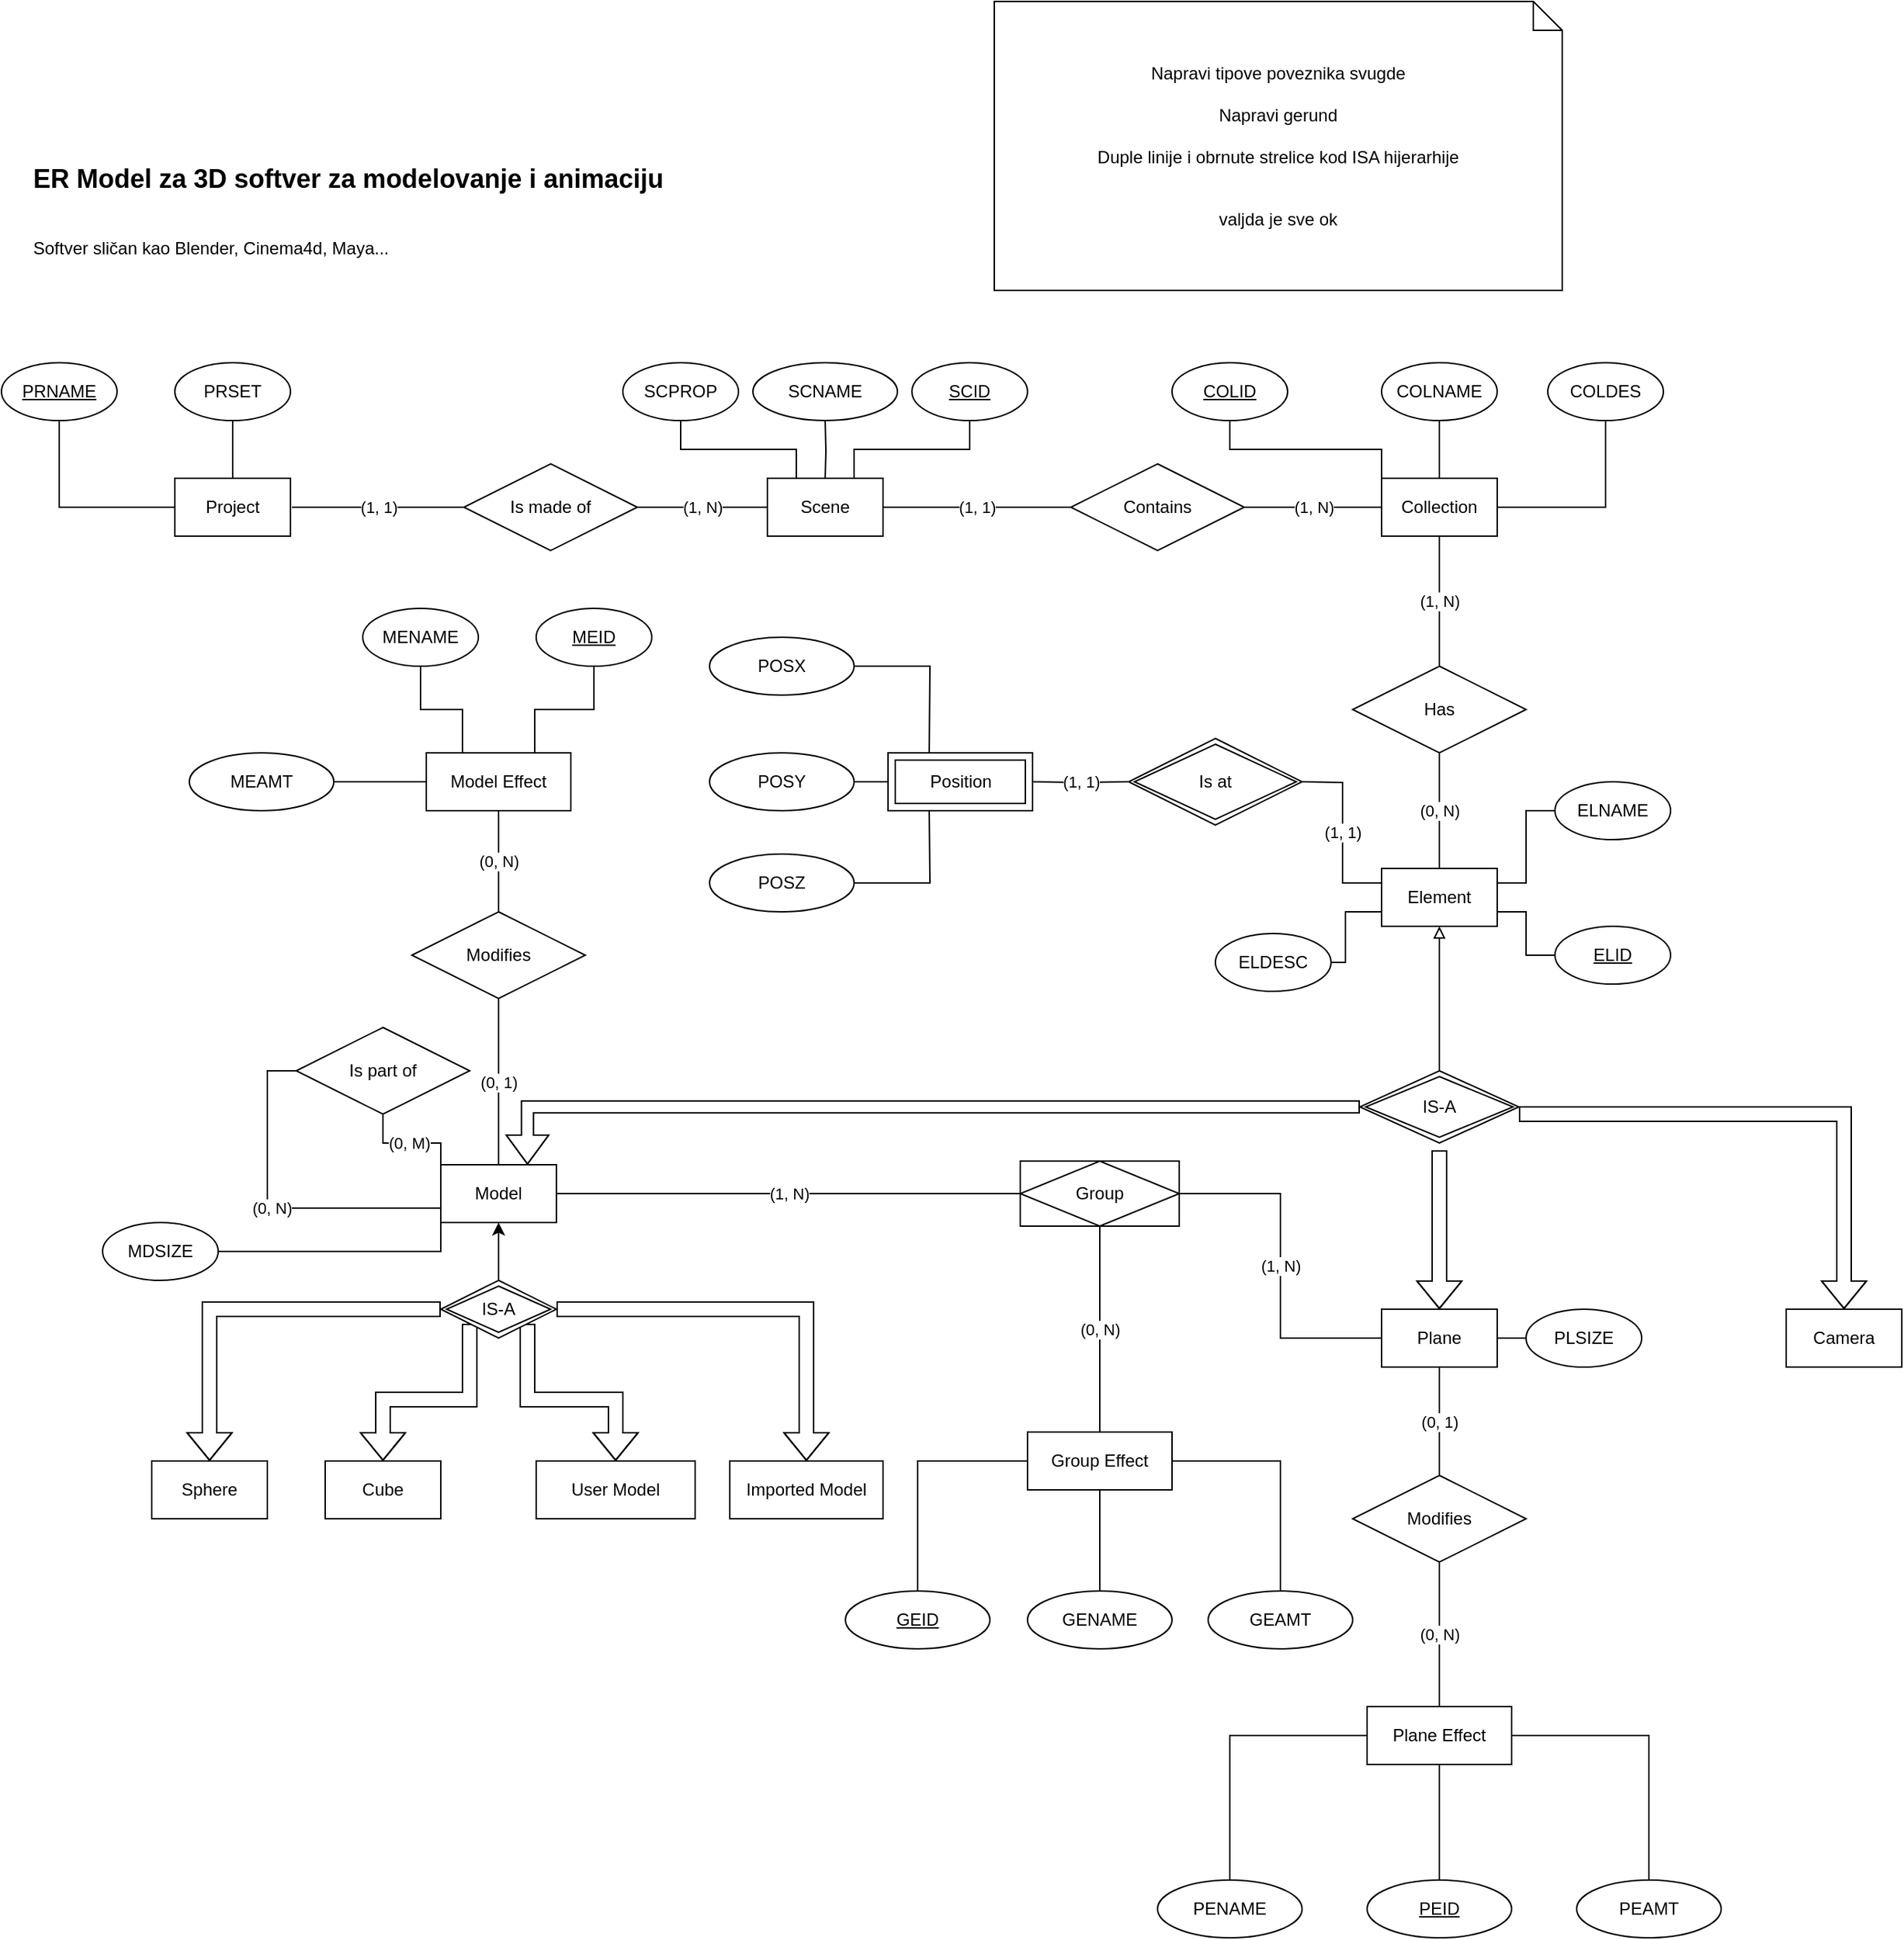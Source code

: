 <mxfile version="14.7.4" type="github">
  <diagram id="i0jPZAk6bTskViBEeTmk" name="Page-1">
    <mxGraphModel dx="1484" dy="2256" grid="1" gridSize="10" guides="1" tooltips="1" connect="1" arrows="1" fold="1" page="1" pageScale="1" pageWidth="827" pageHeight="1169" math="0" shadow="0">
      <root>
        <mxCell id="0" />
        <mxCell id="1" parent="0" />
        <mxCell id="i9lRQSYCKbTx1-nVW2aJ-37" style="edgeStyle=orthogonalEdgeStyle;rounded=0;orthogonalLoop=1;jettySize=auto;html=1;exitX=0.25;exitY=0;exitDx=0;exitDy=0;entryX=0.5;entryY=1;entryDx=0;entryDy=0;startArrow=none;startFill=0;endArrow=none;endFill=0;" parent="1" source="i9lRQSYCKbTx1-nVW2aJ-1" target="i9lRQSYCKbTx1-nVW2aJ-36" edge="1">
          <mxGeometry relative="1" as="geometry" />
        </mxCell>
        <mxCell id="i9lRQSYCKbTx1-nVW2aJ-44" style="edgeStyle=orthogonalEdgeStyle;rounded=0;orthogonalLoop=1;jettySize=auto;html=1;exitX=0.75;exitY=0;exitDx=0;exitDy=0;entryX=0.5;entryY=1;entryDx=0;entryDy=0;startArrow=none;startFill=0;endArrow=none;endFill=0;" parent="1" source="i9lRQSYCKbTx1-nVW2aJ-1" target="i9lRQSYCKbTx1-nVW2aJ-41" edge="1">
          <mxGeometry relative="1" as="geometry" />
        </mxCell>
        <mxCell id="KI5B2fwvfVTWVR0sygVl-27" value="(1, N)" style="edgeStyle=orthogonalEdgeStyle;rounded=0;orthogonalLoop=1;jettySize=auto;html=1;exitX=0;exitY=0.5;exitDx=0;exitDy=0;entryX=1;entryY=0.5;entryDx=0;entryDy=0;endArrow=none;endFill=0;" parent="1" source="i9lRQSYCKbTx1-nVW2aJ-1" target="KI5B2fwvfVTWVR0sygVl-26" edge="1">
          <mxGeometry relative="1" as="geometry">
            <Array as="points">
              <mxPoint x="320" y="290" />
              <mxPoint x="320" y="290" />
            </Array>
          </mxGeometry>
        </mxCell>
        <mxCell id="KI5B2fwvfVTWVR0sygVl-32" value="(1, 1)" style="edgeStyle=orthogonalEdgeStyle;rounded=0;orthogonalLoop=1;jettySize=auto;html=1;exitX=1;exitY=0.5;exitDx=0;exitDy=0;entryX=0;entryY=0.5;entryDx=0;entryDy=0;endArrow=none;endFill=0;" parent="1" source="i9lRQSYCKbTx1-nVW2aJ-1" target="KI5B2fwvfVTWVR0sygVl-31" edge="1">
          <mxGeometry relative="1" as="geometry" />
        </mxCell>
        <mxCell id="i9lRQSYCKbTx1-nVW2aJ-1" value="Scene" style="whiteSpace=wrap;html=1;align=center;" parent="1" vertex="1">
          <mxGeometry x="360" y="270" width="80" height="40" as="geometry" />
        </mxCell>
        <mxCell id="i9lRQSYCKbTx1-nVW2aJ-15" value="(1, 1)" style="edgeStyle=orthogonalEdgeStyle;rounded=0;orthogonalLoop=1;jettySize=auto;html=1;exitX=1;exitY=0.5;exitDx=0;exitDy=0;endArrow=none;endFill=0;entryX=0;entryY=0.5;entryDx=0;entryDy=0;" parent="1" edge="1">
          <mxGeometry relative="1" as="geometry">
            <mxPoint x="151" y="290" as="targetPoint" />
            <mxPoint x="31" y="290" as="sourcePoint" />
          </mxGeometry>
        </mxCell>
        <mxCell id="i9lRQSYCKbTx1-nVW2aJ-33" style="edgeStyle=orthogonalEdgeStyle;rounded=0;orthogonalLoop=1;jettySize=auto;html=1;exitX=0;exitY=0.5;exitDx=0;exitDy=0;entryX=0.5;entryY=1;entryDx=0;entryDy=0;startArrow=none;startFill=0;endArrow=none;endFill=0;" parent="1" source="i9lRQSYCKbTx1-nVW2aJ-2" target="i9lRQSYCKbTx1-nVW2aJ-32" edge="1">
          <mxGeometry relative="1" as="geometry" />
        </mxCell>
        <mxCell id="i9lRQSYCKbTx1-nVW2aJ-35" style="edgeStyle=orthogonalEdgeStyle;rounded=0;orthogonalLoop=1;jettySize=auto;html=1;exitX=0.5;exitY=0;exitDx=0;exitDy=0;entryX=0.5;entryY=1;entryDx=0;entryDy=0;startArrow=none;startFill=0;endArrow=none;endFill=0;" parent="1" source="i9lRQSYCKbTx1-nVW2aJ-2" target="i9lRQSYCKbTx1-nVW2aJ-34" edge="1">
          <mxGeometry relative="1" as="geometry" />
        </mxCell>
        <mxCell id="i9lRQSYCKbTx1-nVW2aJ-2" value="Project" style="whiteSpace=wrap;html=1;align=center;" parent="1" vertex="1">
          <mxGeometry x="-50" y="270" width="80" height="40" as="geometry" />
        </mxCell>
        <mxCell id="KI5B2fwvfVTWVR0sygVl-20" style="edgeStyle=orthogonalEdgeStyle;rounded=0;orthogonalLoop=1;jettySize=auto;html=1;entryX=1;entryY=0.5;entryDx=0;entryDy=0;endArrow=none;endFill=0;shape=flexArrow;startArrow=block;" parent="1" source="i9lRQSYCKbTx1-nVW2aJ-16" edge="1">
          <mxGeometry relative="1" as="geometry">
            <mxPoint x="880" y="710" as="targetPoint" />
            <Array as="points">
              <mxPoint x="1105" y="710" />
            </Array>
          </mxGeometry>
        </mxCell>
        <mxCell id="i9lRQSYCKbTx1-nVW2aJ-16" value="Camera" style="whiteSpace=wrap;html=1;align=center;" parent="1" vertex="1">
          <mxGeometry x="1065" y="845" width="80" height="40" as="geometry" />
        </mxCell>
        <mxCell id="i9lRQSYCKbTx1-nVW2aJ-29" style="edgeStyle=orthogonalEdgeStyle;rounded=0;orthogonalLoop=1;jettySize=auto;html=1;exitX=0.5;exitY=1;exitDx=0;exitDy=0;entryX=0.5;entryY=0;entryDx=0;entryDy=0;startArrow=classic;startFill=1;endArrow=none;endFill=0;" parent="1" source="i9lRQSYCKbTx1-nVW2aJ-17" target="i9lRQSYCKbTx1-nVW2aJ-20" edge="1">
          <mxGeometry relative="1" as="geometry" />
        </mxCell>
        <mxCell id="D5XuJvt8Y7_8YjERXfuG-3" style="edgeStyle=orthogonalEdgeStyle;rounded=0;orthogonalLoop=1;jettySize=auto;html=1;entryX=0;entryY=0.5;entryDx=0;entryDy=0;startArrow=block;startFill=0;endArrow=none;endFill=0;fillColor=none;shape=flexArrow;width=8.333;startSize=6.333;exitX=0.75;exitY=0;exitDx=0;exitDy=0;" parent="1" source="i9lRQSYCKbTx1-nVW2aJ-17" target="KI5B2fwvfVTWVR0sygVl-15" edge="1">
          <mxGeometry relative="1" as="geometry">
            <Array as="points">
              <mxPoint x="194" y="705" />
            </Array>
            <mxPoint x="190" y="710" as="sourcePoint" />
          </mxGeometry>
        </mxCell>
        <mxCell id="D5XuJvt8Y7_8YjERXfuG-9" value="(1, N)" style="edgeStyle=orthogonalEdgeStyle;rounded=0;orthogonalLoop=1;jettySize=auto;html=1;exitX=1;exitY=0.5;exitDx=0;exitDy=0;entryX=0;entryY=0.5;entryDx=0;entryDy=0;startArrow=none;startFill=0;endArrow=none;endFill=0;fillColor=none;" parent="1" source="i9lRQSYCKbTx1-nVW2aJ-17" target="D5XuJvt8Y7_8YjERXfuG-8" edge="1">
          <mxGeometry relative="1" as="geometry" />
        </mxCell>
        <mxCell id="i9lRQSYCKbTx1-nVW2aJ-17" value="Model" style="whiteSpace=wrap;html=1;align=center;" parent="1" vertex="1">
          <mxGeometry x="134" y="745" width="80" height="40" as="geometry" />
        </mxCell>
        <mxCell id="i9lRQSYCKbTx1-nVW2aJ-18" value="Sphere" style="whiteSpace=wrap;html=1;align=center;imageWidth=30;imageHeight=30;" parent="1" vertex="1">
          <mxGeometry x="-66" y="950" width="80" height="40" as="geometry" />
        </mxCell>
        <mxCell id="i9lRQSYCKbTx1-nVW2aJ-19" value="Cube" style="whiteSpace=wrap;html=1;align=center;imageWidth=30;imageHeight=30;" parent="1" vertex="1">
          <mxGeometry x="54" y="950" width="80" height="40" as="geometry" />
        </mxCell>
        <mxCell id="i9lRQSYCKbTx1-nVW2aJ-22" style="edgeStyle=orthogonalEdgeStyle;rounded=0;orthogonalLoop=1;jettySize=auto;html=1;exitX=0;exitY=0.5;exitDx=0;exitDy=0;entryX=0.5;entryY=0;entryDx=0;entryDy=0;startArrow=none;startFill=0;endArrow=block;endFill=0;shape=flexArrow;" parent="1" source="i9lRQSYCKbTx1-nVW2aJ-20" target="i9lRQSYCKbTx1-nVW2aJ-18" edge="1">
          <mxGeometry relative="1" as="geometry" />
        </mxCell>
        <mxCell id="i9lRQSYCKbTx1-nVW2aJ-23" style="edgeStyle=orthogonalEdgeStyle;rounded=0;orthogonalLoop=1;jettySize=auto;html=1;exitX=0;exitY=1;exitDx=0;exitDy=0;startArrow=none;startFill=0;endArrow=block;endFill=0;shape=flexArrow;" parent="1" source="i9lRQSYCKbTx1-nVW2aJ-20" target="i9lRQSYCKbTx1-nVW2aJ-19" edge="1">
          <mxGeometry relative="1" as="geometry" />
        </mxCell>
        <mxCell id="i9lRQSYCKbTx1-nVW2aJ-26" style="edgeStyle=orthogonalEdgeStyle;rounded=0;orthogonalLoop=1;jettySize=auto;html=1;exitX=1;exitY=1;exitDx=0;exitDy=0;entryX=0.5;entryY=0;entryDx=0;entryDy=0;startArrow=none;startFill=0;endArrow=block;endFill=0;shape=flexArrow;" parent="1" source="i9lRQSYCKbTx1-nVW2aJ-20" target="i9lRQSYCKbTx1-nVW2aJ-24" edge="1">
          <mxGeometry relative="1" as="geometry" />
        </mxCell>
        <mxCell id="i9lRQSYCKbTx1-nVW2aJ-27" style="edgeStyle=orthogonalEdgeStyle;rounded=0;orthogonalLoop=1;jettySize=auto;html=1;exitX=1;exitY=0.5;exitDx=0;exitDy=0;startArrow=none;startFill=0;endArrow=block;endFill=0;shape=flexArrow;" parent="1" source="i9lRQSYCKbTx1-nVW2aJ-20" target="i9lRQSYCKbTx1-nVW2aJ-25" edge="1">
          <mxGeometry relative="1" as="geometry" />
        </mxCell>
        <mxCell id="i9lRQSYCKbTx1-nVW2aJ-20" value="&lt;div&gt;IS-A&lt;/div&gt;" style="shape=rhombus;double=1;perimeter=rhombusPerimeter;whiteSpace=wrap;html=1;align=center;" parent="1" vertex="1">
          <mxGeometry x="134" y="825" width="80" height="40" as="geometry" />
        </mxCell>
        <mxCell id="i9lRQSYCKbTx1-nVW2aJ-24" value="&lt;div&gt;User Model&lt;/div&gt;" style="whiteSpace=wrap;html=1;align=center;imageWidth=30;imageHeight=30;" parent="1" vertex="1">
          <mxGeometry x="200" y="950" width="110" height="40" as="geometry" />
        </mxCell>
        <mxCell id="i9lRQSYCKbTx1-nVW2aJ-25" value="&lt;div&gt;Imported Model&lt;/div&gt;" style="whiteSpace=wrap;html=1;align=center;imageWidth=30;imageHeight=30;" parent="1" vertex="1">
          <mxGeometry x="334" y="950" width="106" height="40" as="geometry" />
        </mxCell>
        <mxCell id="i9lRQSYCKbTx1-nVW2aJ-32" value="PRNAME" style="ellipse;whiteSpace=wrap;html=1;align=center;fontStyle=4;" parent="1" vertex="1">
          <mxGeometry x="-170" y="190" width="80" height="40" as="geometry" />
        </mxCell>
        <mxCell id="i9lRQSYCKbTx1-nVW2aJ-34" value="PRSET" style="ellipse;whiteSpace=wrap;html=1;align=center;" parent="1" vertex="1">
          <mxGeometry x="-50" y="190" width="80" height="40" as="geometry" />
        </mxCell>
        <mxCell id="i9lRQSYCKbTx1-nVW2aJ-36" value="SCPROP" style="ellipse;whiteSpace=wrap;html=1;align=center;" parent="1" vertex="1">
          <mxGeometry x="260" y="190" width="80" height="40" as="geometry" />
        </mxCell>
        <mxCell id="i9lRQSYCKbTx1-nVW2aJ-41" value="SCID" style="ellipse;whiteSpace=wrap;html=1;align=center;fontStyle=4;" parent="1" vertex="1">
          <mxGeometry x="460" y="190" width="80" height="40" as="geometry" />
        </mxCell>
        <mxCell id="i9lRQSYCKbTx1-nVW2aJ-47" style="edgeStyle=orthogonalEdgeStyle;rounded=0;orthogonalLoop=1;jettySize=auto;html=1;exitX=0.5;exitY=1;exitDx=0;exitDy=0;entryX=0.5;entryY=0;entryDx=0;entryDy=0;startArrow=none;startFill=0;endArrow=none;endFill=0;" parent="1" target="i9lRQSYCKbTx1-nVW2aJ-1" edge="1">
          <mxGeometry relative="1" as="geometry">
            <mxPoint x="400" y="230" as="sourcePoint" />
          </mxGeometry>
        </mxCell>
        <mxCell id="i9lRQSYCKbTx1-nVW2aJ-49" value="SCNAME" style="ellipse;whiteSpace=wrap;html=1;align=center;" parent="1" vertex="1">
          <mxGeometry x="350" y="190" width="100" height="40" as="geometry" />
        </mxCell>
        <mxCell id="i9lRQSYCKbTx1-nVW2aJ-55" value="&lt;div align=&quot;left&quot;&gt;&lt;h2&gt;&lt;b&gt;ER Model za 3D softver za modelovanje i animaciju&lt;/b&gt;&lt;/h2&gt;&lt;div&gt;&lt;br&gt;&lt;/div&gt;&lt;div&gt;Softver sličan kao Blender, Cinema4d, Maya...&lt;br&gt;&lt;/div&gt;&lt;/div&gt;&lt;div align=&quot;left&quot;&gt;&lt;br&gt;&lt;/div&gt;" style="text;html=1;strokeColor=none;fillColor=none;align=left;verticalAlign=middle;whiteSpace=wrap;rounded=0;" parent="1" vertex="1">
          <mxGeometry x="-150" y="10" width="610" height="150" as="geometry" />
        </mxCell>
        <mxCell id="KI5B2fwvfVTWVR0sygVl-1" style="edgeStyle=orthogonalEdgeStyle;rounded=0;orthogonalLoop=1;jettySize=auto;html=1;exitX=1;exitY=0.5;exitDx=0;exitDy=0;entryX=0;entryY=0.75;entryDx=0;entryDy=0;endArrow=none;endFill=0;" parent="1" source="F2XwkBPKlkuZhIb0zOWn-4" target="i9lRQSYCKbTx1-nVW2aJ-17" edge="1">
          <mxGeometry relative="1" as="geometry">
            <Array as="points">
              <mxPoint x="134" y="805" />
            </Array>
          </mxGeometry>
        </mxCell>
        <mxCell id="F2XwkBPKlkuZhIb0zOWn-4" value="MDSIZE" style="ellipse;whiteSpace=wrap;html=1;align=center;" parent="1" vertex="1">
          <mxGeometry x="-100" y="785" width="80" height="40" as="geometry" />
        </mxCell>
        <mxCell id="KI5B2fwvfVTWVR0sygVl-19" value="" style="edgeStyle=orthogonalEdgeStyle;rounded=0;orthogonalLoop=1;jettySize=auto;html=1;endArrow=none;endFill=0;shape=flexArrow;startArrow=block;startFill=0;" parent="1" source="KI5B2fwvfVTWVR0sygVl-2" edge="1">
          <mxGeometry relative="1" as="geometry">
            <mxPoint x="825" y="735" as="targetPoint" />
          </mxGeometry>
        </mxCell>
        <mxCell id="KI5B2fwvfVTWVR0sygVl-2" value="Plane" style="whiteSpace=wrap;html=1;align=center;" parent="1" vertex="1">
          <mxGeometry x="785" y="845" width="80" height="40" as="geometry" />
        </mxCell>
        <mxCell id="KI5B2fwvfVTWVR0sygVl-35" value="(1, N)" style="edgeStyle=orthogonalEdgeStyle;rounded=0;orthogonalLoop=1;jettySize=auto;html=1;exitX=0.5;exitY=1;exitDx=0;exitDy=0;endArrow=none;endFill=0;" parent="1" source="KI5B2fwvfVTWVR0sygVl-6" target="KI5B2fwvfVTWVR0sygVl-34" edge="1">
          <mxGeometry relative="1" as="geometry" />
        </mxCell>
        <mxCell id="CjRfSPtW2zoN9DHn63tu-4" style="edgeStyle=orthogonalEdgeStyle;rounded=0;orthogonalLoop=1;jettySize=auto;html=1;exitX=0.5;exitY=0;exitDx=0;exitDy=0;startArrow=none;startFill=0;endArrow=none;endFill=0;" edge="1" parent="1" source="KI5B2fwvfVTWVR0sygVl-6" target="CjRfSPtW2zoN9DHn63tu-3">
          <mxGeometry relative="1" as="geometry" />
        </mxCell>
        <mxCell id="KI5B2fwvfVTWVR0sygVl-6" value="Collection" style="whiteSpace=wrap;html=1;align=center;" parent="1" vertex="1">
          <mxGeometry x="785" y="270" width="80" height="40" as="geometry" />
        </mxCell>
        <mxCell id="KI5B2fwvfVTWVR0sygVl-36" value="(0, N)" style="edgeStyle=orthogonalEdgeStyle;rounded=0;orthogonalLoop=1;jettySize=auto;html=1;exitX=0.5;exitY=0;exitDx=0;exitDy=0;entryX=0.5;entryY=1;entryDx=0;entryDy=0;endArrow=none;endFill=0;" parent="1" source="KI5B2fwvfVTWVR0sygVl-9" target="KI5B2fwvfVTWVR0sygVl-34" edge="1">
          <mxGeometry relative="1" as="geometry" />
        </mxCell>
        <mxCell id="KI5B2fwvfVTWVR0sygVl-9" value="Element" style="whiteSpace=wrap;html=1;align=center;" parent="1" vertex="1">
          <mxGeometry x="785" y="540" width="80" height="40" as="geometry" />
        </mxCell>
        <mxCell id="KI5B2fwvfVTWVR0sygVl-14" value="" style="edgeStyle=orthogonalEdgeStyle;rounded=0;orthogonalLoop=1;jettySize=auto;html=1;endArrow=none;endFill=0;" parent="1" source="KI5B2fwvfVTWVR0sygVl-12" target="KI5B2fwvfVTWVR0sygVl-9" edge="1">
          <mxGeometry relative="1" as="geometry">
            <Array as="points">
              <mxPoint x="885" y="600" />
              <mxPoint x="885" y="570" />
            </Array>
          </mxGeometry>
        </mxCell>
        <mxCell id="KI5B2fwvfVTWVR0sygVl-12" value="ELID" style="ellipse;whiteSpace=wrap;html=1;align=center;fontStyle=4;" parent="1" vertex="1">
          <mxGeometry x="905" y="580" width="80" height="40" as="geometry" />
        </mxCell>
        <mxCell id="D5XuJvt8Y7_8YjERXfuG-2" value="" style="edgeStyle=orthogonalEdgeStyle;rounded=0;orthogonalLoop=1;jettySize=auto;html=1;startArrow=none;startFill=0;endArrow=block;endFill=0;fillColor=none;" parent="1" source="KI5B2fwvfVTWVR0sygVl-15" target="KI5B2fwvfVTWVR0sygVl-9" edge="1">
          <mxGeometry relative="1" as="geometry" />
        </mxCell>
        <mxCell id="KI5B2fwvfVTWVR0sygVl-15" value="&lt;div&gt;IS-A&lt;/div&gt;" style="shape=rhombus;double=1;perimeter=rhombusPerimeter;whiteSpace=wrap;html=1;align=center;" parent="1" vertex="1">
          <mxGeometry x="770" y="680" width="110" height="50" as="geometry" />
        </mxCell>
        <mxCell id="KI5B2fwvfVTWVR0sygVl-25" style="edgeStyle=orthogonalEdgeStyle;rounded=0;orthogonalLoop=1;jettySize=auto;html=1;exitX=0;exitY=0.5;exitDx=0;exitDy=0;entryX=1;entryY=0.25;entryDx=0;entryDy=0;endArrow=none;endFill=0;" parent="1" source="KI5B2fwvfVTWVR0sygVl-18" target="KI5B2fwvfVTWVR0sygVl-9" edge="1">
          <mxGeometry relative="1" as="geometry" />
        </mxCell>
        <mxCell id="KI5B2fwvfVTWVR0sygVl-18" value="ELNAME" style="ellipse;whiteSpace=wrap;html=1;align=center;" parent="1" vertex="1">
          <mxGeometry x="905" y="480" width="80" height="40" as="geometry" />
        </mxCell>
        <mxCell id="KI5B2fwvfVTWVR0sygVl-22" value="" style="edgeStyle=orthogonalEdgeStyle;rounded=0;orthogonalLoop=1;jettySize=auto;html=1;endArrow=none;endFill=0;" parent="1" source="KI5B2fwvfVTWVR0sygVl-21" target="KI5B2fwvfVTWVR0sygVl-2" edge="1">
          <mxGeometry relative="1" as="geometry" />
        </mxCell>
        <mxCell id="KI5B2fwvfVTWVR0sygVl-21" value="PLSIZE" style="ellipse;whiteSpace=wrap;html=1;align=center;" parent="1" vertex="1">
          <mxGeometry x="885" y="845" width="80" height="40" as="geometry" />
        </mxCell>
        <mxCell id="KI5B2fwvfVTWVR0sygVl-26" value="Is made of" style="shape=rhombus;perimeter=rhombusPerimeter;whiteSpace=wrap;html=1;align=center;" parent="1" vertex="1">
          <mxGeometry x="150" y="260" width="120" height="60" as="geometry" />
        </mxCell>
        <mxCell id="KI5B2fwvfVTWVR0sygVl-33" value="(1, N)" style="edgeStyle=orthogonalEdgeStyle;rounded=0;orthogonalLoop=1;jettySize=auto;html=1;exitX=1;exitY=0.5;exitDx=0;exitDy=0;entryX=0;entryY=0.5;entryDx=0;entryDy=0;endArrow=none;endFill=0;" parent="1" source="KI5B2fwvfVTWVR0sygVl-31" target="KI5B2fwvfVTWVR0sygVl-6" edge="1">
          <mxGeometry relative="1" as="geometry" />
        </mxCell>
        <mxCell id="KI5B2fwvfVTWVR0sygVl-31" value="Contains" style="shape=rhombus;perimeter=rhombusPerimeter;whiteSpace=wrap;html=1;align=center;" parent="1" vertex="1">
          <mxGeometry x="570" y="260" width="120" height="60" as="geometry" />
        </mxCell>
        <mxCell id="KI5B2fwvfVTWVR0sygVl-34" value="Has" style="shape=rhombus;perimeter=rhombusPerimeter;whiteSpace=wrap;html=1;align=center;" parent="1" vertex="1">
          <mxGeometry x="765" y="400" width="120" height="60" as="geometry" />
        </mxCell>
        <mxCell id="KI5B2fwvfVTWVR0sygVl-37" value="&lt;div&gt;Napravi tipove poveznika svugde&lt;/div&gt;&lt;div&gt;&lt;br&gt;&lt;/div&gt;&lt;div&gt;Napravi gerund&lt;/div&gt;&lt;div&gt;&lt;br&gt;&lt;/div&gt;&lt;div&gt;Duple linije i obrnute strelice kod ISA hijerarhije&lt;br&gt;&lt;/div&gt;&lt;div&gt;&lt;br&gt;&lt;/div&gt;&lt;div&gt;&lt;br&gt;&lt;/div&gt;&lt;div&gt;valjda je sve ok&lt;br&gt;&lt;/div&gt;" style="shape=note;size=20;whiteSpace=wrap;html=1;" parent="1" vertex="1">
          <mxGeometry x="517" y="-60" width="393" height="200" as="geometry" />
        </mxCell>
        <mxCell id="D5XuJvt8Y7_8YjERXfuG-14" value="(0, N)" style="edgeStyle=orthogonalEdgeStyle;rounded=0;orthogonalLoop=1;jettySize=auto;html=1;exitX=0;exitY=0.5;exitDx=0;exitDy=0;entryX=0;entryY=0.75;entryDx=0;entryDy=0;startArrow=none;startFill=0;endArrow=none;endFill=0;fillColor=none;" parent="1" source="D5XuJvt8Y7_8YjERXfuG-1" target="i9lRQSYCKbTx1-nVW2aJ-17" edge="1">
          <mxGeometry relative="1" as="geometry" />
        </mxCell>
        <mxCell id="D5XuJvt8Y7_8YjERXfuG-15" value="(0, M)" style="edgeStyle=orthogonalEdgeStyle;rounded=0;orthogonalLoop=1;jettySize=auto;html=1;exitX=0.5;exitY=1;exitDx=0;exitDy=0;entryX=0;entryY=0;entryDx=0;entryDy=0;startArrow=none;startFill=0;endArrow=none;endFill=0;fillColor=none;" parent="1" source="D5XuJvt8Y7_8YjERXfuG-1" target="i9lRQSYCKbTx1-nVW2aJ-17" edge="1">
          <mxGeometry relative="1" as="geometry" />
        </mxCell>
        <mxCell id="D5XuJvt8Y7_8YjERXfuG-1" value="Is part of" style="shape=rhombus;perimeter=rhombusPerimeter;whiteSpace=wrap;html=1;align=center;" parent="1" vertex="1">
          <mxGeometry x="34" y="650" width="120" height="60" as="geometry" />
        </mxCell>
        <mxCell id="D5XuJvt8Y7_8YjERXfuG-11" value="(0, N)" style="edgeStyle=orthogonalEdgeStyle;rounded=0;orthogonalLoop=1;jettySize=auto;html=1;exitX=0.5;exitY=0;exitDx=0;exitDy=0;entryX=0.5;entryY=1;entryDx=0;entryDy=0;startArrow=none;startFill=0;endArrow=none;endFill=0;fillColor=none;" parent="1" source="D5XuJvt8Y7_8YjERXfuG-6" target="D5XuJvt8Y7_8YjERXfuG-8" edge="1">
          <mxGeometry relative="1" as="geometry" />
        </mxCell>
        <mxCell id="D5XuJvt8Y7_8YjERXfuG-6" value="Group Effect" style="whiteSpace=wrap;html=1;align=center;" parent="1" vertex="1">
          <mxGeometry x="540" y="930" width="100" height="40" as="geometry" />
        </mxCell>
        <mxCell id="D5XuJvt8Y7_8YjERXfuG-10" value="(1, N)" style="edgeStyle=orthogonalEdgeStyle;rounded=0;orthogonalLoop=1;jettySize=auto;html=1;exitX=1;exitY=0.5;exitDx=0;exitDy=0;entryX=0;entryY=0.5;entryDx=0;entryDy=0;startArrow=none;startFill=0;endArrow=none;endFill=0;fillColor=none;" parent="1" source="D5XuJvt8Y7_8YjERXfuG-8" target="KI5B2fwvfVTWVR0sygVl-2" edge="1">
          <mxGeometry relative="1" as="geometry" />
        </mxCell>
        <mxCell id="D5XuJvt8Y7_8YjERXfuG-8" value="Group" style="shape=associativeEntity;whiteSpace=wrap;html=1;align=center;" parent="1" vertex="1">
          <mxGeometry x="535" y="742.5" width="110" height="45" as="geometry" />
        </mxCell>
        <mxCell id="D5XuJvt8Y7_8YjERXfuG-21" value="(0, N)" style="edgeStyle=orthogonalEdgeStyle;rounded=0;orthogonalLoop=1;jettySize=auto;html=1;exitX=0.5;exitY=0;exitDx=0;exitDy=0;entryX=0.5;entryY=1;entryDx=0;entryDy=0;startArrow=none;startFill=0;endArrow=none;endFill=0;fillColor=none;" parent="1" source="D5XuJvt8Y7_8YjERXfuG-12" target="D5XuJvt8Y7_8YjERXfuG-18" edge="1">
          <mxGeometry relative="1" as="geometry" />
        </mxCell>
        <mxCell id="D5XuJvt8Y7_8YjERXfuG-12" value="Plane Effect" style="whiteSpace=wrap;html=1;align=center;" parent="1" vertex="1">
          <mxGeometry x="775" y="1120" width="100" height="40" as="geometry" />
        </mxCell>
        <mxCell id="D5XuJvt8Y7_8YjERXfuG-13" value="Model Effect" style="whiteSpace=wrap;html=1;align=center;" parent="1" vertex="1">
          <mxGeometry x="124" y="460" width="100" height="40" as="geometry" />
        </mxCell>
        <mxCell id="D5XuJvt8Y7_8YjERXfuG-19" value="(0, N)" style="edgeStyle=orthogonalEdgeStyle;rounded=0;orthogonalLoop=1;jettySize=auto;html=1;exitX=0.5;exitY=0;exitDx=0;exitDy=0;entryX=0.5;entryY=1;entryDx=0;entryDy=0;startArrow=none;startFill=0;endArrow=none;endFill=0;fillColor=none;" parent="1" source="D5XuJvt8Y7_8YjERXfuG-17" target="D5XuJvt8Y7_8YjERXfuG-13" edge="1">
          <mxGeometry relative="1" as="geometry" />
        </mxCell>
        <mxCell id="D5XuJvt8Y7_8YjERXfuG-20" value="(0, 1)" style="edgeStyle=orthogonalEdgeStyle;rounded=0;orthogonalLoop=1;jettySize=auto;html=1;exitX=0.5;exitY=1;exitDx=0;exitDy=0;entryX=0.5;entryY=0;entryDx=0;entryDy=0;startArrow=none;startFill=0;endArrow=none;endFill=0;fillColor=none;" parent="1" source="D5XuJvt8Y7_8YjERXfuG-17" target="i9lRQSYCKbTx1-nVW2aJ-17" edge="1">
          <mxGeometry relative="1" as="geometry" />
        </mxCell>
        <mxCell id="D5XuJvt8Y7_8YjERXfuG-17" value="Modifies" style="shape=rhombus;perimeter=rhombusPerimeter;whiteSpace=wrap;html=1;align=center;" parent="1" vertex="1">
          <mxGeometry x="114" y="570" width="120" height="60" as="geometry" />
        </mxCell>
        <mxCell id="D5XuJvt8Y7_8YjERXfuG-22" value="(0, 1)" style="edgeStyle=orthogonalEdgeStyle;rounded=0;orthogonalLoop=1;jettySize=auto;html=1;exitX=0.5;exitY=0;exitDx=0;exitDy=0;entryX=0.5;entryY=1;entryDx=0;entryDy=0;startArrow=none;startFill=0;endArrow=none;endFill=0;fillColor=none;" parent="1" source="D5XuJvt8Y7_8YjERXfuG-18" target="KI5B2fwvfVTWVR0sygVl-2" edge="1">
          <mxGeometry relative="1" as="geometry" />
        </mxCell>
        <mxCell id="D5XuJvt8Y7_8YjERXfuG-18" value="Modifies" style="shape=rhombus;perimeter=rhombusPerimeter;whiteSpace=wrap;html=1;align=center;" parent="1" vertex="1">
          <mxGeometry x="765" y="960" width="120" height="60" as="geometry" />
        </mxCell>
        <mxCell id="CjRfSPtW2zoN9DHn63tu-2" style="edgeStyle=orthogonalEdgeStyle;rounded=0;orthogonalLoop=1;jettySize=auto;html=1;exitX=0.5;exitY=1;exitDx=0;exitDy=0;entryX=0;entryY=0;entryDx=0;entryDy=0;startArrow=none;startFill=0;endArrow=none;endFill=0;" edge="1" parent="1" source="CjRfSPtW2zoN9DHn63tu-1" target="KI5B2fwvfVTWVR0sygVl-6">
          <mxGeometry relative="1" as="geometry" />
        </mxCell>
        <mxCell id="CjRfSPtW2zoN9DHn63tu-1" value="COLID" style="ellipse;whiteSpace=wrap;html=1;align=center;fontStyle=4;" vertex="1" parent="1">
          <mxGeometry x="640" y="190" width="80" height="40" as="geometry" />
        </mxCell>
        <mxCell id="CjRfSPtW2zoN9DHn63tu-3" value="COLNAME" style="ellipse;whiteSpace=wrap;html=1;align=center;" vertex="1" parent="1">
          <mxGeometry x="785" y="190" width="80" height="40" as="geometry" />
        </mxCell>
        <mxCell id="CjRfSPtW2zoN9DHn63tu-7" style="edgeStyle=orthogonalEdgeStyle;rounded=0;orthogonalLoop=1;jettySize=auto;html=1;exitX=0.5;exitY=1;exitDx=0;exitDy=0;entryX=1;entryY=0.5;entryDx=0;entryDy=0;startArrow=none;startFill=0;endArrow=none;endFill=0;" edge="1" parent="1" source="CjRfSPtW2zoN9DHn63tu-6" target="KI5B2fwvfVTWVR0sygVl-6">
          <mxGeometry relative="1" as="geometry" />
        </mxCell>
        <mxCell id="CjRfSPtW2zoN9DHn63tu-6" value="COLDES" style="ellipse;whiteSpace=wrap;html=1;align=center;" vertex="1" parent="1">
          <mxGeometry x="900" y="190" width="80" height="40" as="geometry" />
        </mxCell>
        <mxCell id="CjRfSPtW2zoN9DHn63tu-10" style="edgeStyle=orthogonalEdgeStyle;rounded=0;orthogonalLoop=1;jettySize=auto;html=1;exitX=1;exitY=0.5;exitDx=0;exitDy=0;entryX=0;entryY=0.75;entryDx=0;entryDy=0;startArrow=none;startFill=0;endArrow=none;endFill=0;" edge="1" parent="1" source="CjRfSPtW2zoN9DHn63tu-9" target="KI5B2fwvfVTWVR0sygVl-9">
          <mxGeometry relative="1" as="geometry">
            <Array as="points">
              <mxPoint x="760" y="605" />
              <mxPoint x="760" y="570" />
            </Array>
          </mxGeometry>
        </mxCell>
        <mxCell id="CjRfSPtW2zoN9DHn63tu-9" value="ELDESC" style="ellipse;whiteSpace=wrap;html=1;align=center;" vertex="1" parent="1">
          <mxGeometry x="670" y="585" width="80" height="40" as="geometry" />
        </mxCell>
        <mxCell id="CjRfSPtW2zoN9DHn63tu-12" style="edgeStyle=orthogonalEdgeStyle;rounded=0;orthogonalLoop=1;jettySize=auto;html=1;exitX=0.5;exitY=1;exitDx=0;exitDy=0;entryX=0.25;entryY=0;entryDx=0;entryDy=0;startArrow=none;startFill=0;endArrow=none;endFill=0;" edge="1" parent="1" source="CjRfSPtW2zoN9DHn63tu-11" target="D5XuJvt8Y7_8YjERXfuG-13">
          <mxGeometry relative="1" as="geometry" />
        </mxCell>
        <mxCell id="CjRfSPtW2zoN9DHn63tu-11" value="MENAME" style="ellipse;whiteSpace=wrap;html=1;align=center;" vertex="1" parent="1">
          <mxGeometry x="80" y="360" width="80" height="40" as="geometry" />
        </mxCell>
        <mxCell id="CjRfSPtW2zoN9DHn63tu-14" style="edgeStyle=orthogonalEdgeStyle;rounded=0;orthogonalLoop=1;jettySize=auto;html=1;exitX=0.5;exitY=1;exitDx=0;exitDy=0;entryX=0.75;entryY=0;entryDx=0;entryDy=0;startArrow=none;startFill=0;endArrow=none;endFill=0;" edge="1" parent="1" source="CjRfSPtW2zoN9DHn63tu-13" target="D5XuJvt8Y7_8YjERXfuG-13">
          <mxGeometry relative="1" as="geometry" />
        </mxCell>
        <mxCell id="CjRfSPtW2zoN9DHn63tu-13" value="MEID" style="ellipse;whiteSpace=wrap;html=1;align=center;fontStyle=4;" vertex="1" parent="1">
          <mxGeometry x="200" y="360" width="80" height="40" as="geometry" />
        </mxCell>
        <mxCell id="CjRfSPtW2zoN9DHn63tu-35" style="edgeStyle=orthogonalEdgeStyle;rounded=0;orthogonalLoop=1;jettySize=auto;html=1;exitX=0.5;exitY=0;exitDx=0;exitDy=0;entryX=0;entryY=0.5;entryDx=0;entryDy=0;startArrow=none;startFill=0;endArrow=none;endFill=0;" edge="1" parent="1" source="CjRfSPtW2zoN9DHn63tu-15" target="D5XuJvt8Y7_8YjERXfuG-6">
          <mxGeometry relative="1" as="geometry" />
        </mxCell>
        <mxCell id="CjRfSPtW2zoN9DHn63tu-15" value="GEID" style="ellipse;whiteSpace=wrap;html=1;align=center;fontStyle=4;" vertex="1" parent="1">
          <mxGeometry x="414" y="1040" width="100" height="40" as="geometry" />
        </mxCell>
        <mxCell id="CjRfSPtW2zoN9DHn63tu-18" style="edgeStyle=orthogonalEdgeStyle;rounded=0;orthogonalLoop=1;jettySize=auto;html=1;exitX=1;exitY=0.5;exitDx=0;exitDy=0;entryX=0;entryY=0.5;entryDx=0;entryDy=0;startArrow=none;startFill=0;endArrow=none;endFill=0;" edge="1" parent="1" source="CjRfSPtW2zoN9DHn63tu-17" target="D5XuJvt8Y7_8YjERXfuG-13">
          <mxGeometry relative="1" as="geometry" />
        </mxCell>
        <mxCell id="CjRfSPtW2zoN9DHn63tu-17" value="MEAMT" style="ellipse;whiteSpace=wrap;html=1;align=center;" vertex="1" parent="1">
          <mxGeometry x="-40" y="460" width="100" height="40" as="geometry" />
        </mxCell>
        <mxCell id="CjRfSPtW2zoN9DHn63tu-24" style="edgeStyle=orthogonalEdgeStyle;rounded=0;orthogonalLoop=1;jettySize=auto;html=1;exitX=1;exitY=0.5;exitDx=0;exitDy=0;entryX=0.25;entryY=0;entryDx=0;entryDy=0;startArrow=none;startFill=0;endArrow=none;endFill=0;" edge="1" parent="1" source="CjRfSPtW2zoN9DHn63tu-21">
          <mxGeometry relative="1" as="geometry">
            <mxPoint x="472" y="460" as="targetPoint" />
          </mxGeometry>
        </mxCell>
        <mxCell id="CjRfSPtW2zoN9DHn63tu-21" value="POSX" style="ellipse;whiteSpace=wrap;html=1;align=center;" vertex="1" parent="1">
          <mxGeometry x="320" y="380" width="100" height="40" as="geometry" />
        </mxCell>
        <mxCell id="CjRfSPtW2zoN9DHn63tu-25" style="edgeStyle=orthogonalEdgeStyle;rounded=0;orthogonalLoop=1;jettySize=auto;html=1;exitX=1;exitY=0.5;exitDx=0;exitDy=0;entryX=0;entryY=0.5;entryDx=0;entryDy=0;startArrow=none;startFill=0;endArrow=none;endFill=0;" edge="1" parent="1" source="CjRfSPtW2zoN9DHn63tu-22">
          <mxGeometry relative="1" as="geometry">
            <mxPoint x="447" y="480" as="targetPoint" />
          </mxGeometry>
        </mxCell>
        <mxCell id="CjRfSPtW2zoN9DHn63tu-22" value="POSY" style="ellipse;whiteSpace=wrap;html=1;align=center;" vertex="1" parent="1">
          <mxGeometry x="320" y="460" width="100" height="40" as="geometry" />
        </mxCell>
        <mxCell id="CjRfSPtW2zoN9DHn63tu-26" style="edgeStyle=orthogonalEdgeStyle;rounded=0;orthogonalLoop=1;jettySize=auto;html=1;exitX=1;exitY=0.5;exitDx=0;exitDy=0;entryX=0.25;entryY=1;entryDx=0;entryDy=0;startArrow=none;startFill=0;endArrow=none;endFill=0;" edge="1" parent="1" source="CjRfSPtW2zoN9DHn63tu-23">
          <mxGeometry relative="1" as="geometry">
            <mxPoint x="472" y="500" as="targetPoint" />
          </mxGeometry>
        </mxCell>
        <mxCell id="CjRfSPtW2zoN9DHn63tu-23" value="POSZ" style="ellipse;whiteSpace=wrap;html=1;align=center;" vertex="1" parent="1">
          <mxGeometry x="320" y="530" width="100" height="40" as="geometry" />
        </mxCell>
        <mxCell id="CjRfSPtW2zoN9DHn63tu-29" value="Position" style="shape=ext;margin=3;double=1;whiteSpace=wrap;html=1;align=center;" vertex="1" parent="1">
          <mxGeometry x="443.5" y="460" width="100" height="40" as="geometry" />
        </mxCell>
        <mxCell id="CjRfSPtW2zoN9DHn63tu-32" value="(1, 1)" style="edgeStyle=orthogonalEdgeStyle;rounded=0;orthogonalLoop=1;jettySize=auto;html=1;exitX=0;exitY=0.5;exitDx=0;exitDy=0;startArrow=none;startFill=0;endArrow=none;endFill=0;" edge="1" parent="1" target="CjRfSPtW2zoN9DHn63tu-29">
          <mxGeometry relative="1" as="geometry">
            <mxPoint x="610" y="480" as="sourcePoint" />
          </mxGeometry>
        </mxCell>
        <mxCell id="CjRfSPtW2zoN9DHn63tu-33" value="(1, 1)" style="edgeStyle=orthogonalEdgeStyle;rounded=0;orthogonalLoop=1;jettySize=auto;html=1;exitX=1;exitY=0.5;exitDx=0;exitDy=0;entryX=0;entryY=0.25;entryDx=0;entryDy=0;startArrow=none;startFill=0;endArrow=none;endFill=0;" edge="1" parent="1" target="KI5B2fwvfVTWVR0sygVl-9">
          <mxGeometry relative="1" as="geometry">
            <mxPoint x="730" y="480" as="sourcePoint" />
          </mxGeometry>
        </mxCell>
        <mxCell id="CjRfSPtW2zoN9DHn63tu-36" style="edgeStyle=orthogonalEdgeStyle;rounded=0;orthogonalLoop=1;jettySize=auto;html=1;exitX=0.5;exitY=0;exitDx=0;exitDy=0;entryX=0.5;entryY=1;entryDx=0;entryDy=0;startArrow=none;startFill=0;endArrow=none;endFill=0;" edge="1" parent="1" source="CjRfSPtW2zoN9DHn63tu-34" target="D5XuJvt8Y7_8YjERXfuG-6">
          <mxGeometry relative="1" as="geometry" />
        </mxCell>
        <mxCell id="CjRfSPtW2zoN9DHn63tu-34" value="GENAME" style="ellipse;whiteSpace=wrap;html=1;align=center;" vertex="1" parent="1">
          <mxGeometry x="540" y="1040" width="100" height="40" as="geometry" />
        </mxCell>
        <mxCell id="CjRfSPtW2zoN9DHn63tu-39" style="edgeStyle=orthogonalEdgeStyle;rounded=0;orthogonalLoop=1;jettySize=auto;html=1;exitX=0.5;exitY=0;exitDx=0;exitDy=0;entryX=1;entryY=0.5;entryDx=0;entryDy=0;startArrow=none;startFill=0;endArrow=none;endFill=0;" edge="1" parent="1" source="CjRfSPtW2zoN9DHn63tu-37" target="D5XuJvt8Y7_8YjERXfuG-6">
          <mxGeometry relative="1" as="geometry" />
        </mxCell>
        <mxCell id="CjRfSPtW2zoN9DHn63tu-37" value="GEAMT" style="ellipse;whiteSpace=wrap;html=1;align=center;" vertex="1" parent="1">
          <mxGeometry x="665" y="1040" width="100" height="40" as="geometry" />
        </mxCell>
        <mxCell id="CjRfSPtW2zoN9DHn63tu-44" style="edgeStyle=orthogonalEdgeStyle;rounded=0;orthogonalLoop=1;jettySize=auto;html=1;exitX=0.5;exitY=0;exitDx=0;exitDy=0;entryX=0;entryY=0.5;entryDx=0;entryDy=0;startArrow=none;startFill=0;endArrow=none;endFill=0;" edge="1" parent="1" source="CjRfSPtW2zoN9DHn63tu-41" target="D5XuJvt8Y7_8YjERXfuG-12">
          <mxGeometry relative="1" as="geometry" />
        </mxCell>
        <mxCell id="CjRfSPtW2zoN9DHn63tu-41" value="PENAME" style="ellipse;whiteSpace=wrap;html=1;align=center;" vertex="1" parent="1">
          <mxGeometry x="630" y="1240" width="100" height="40" as="geometry" />
        </mxCell>
        <mxCell id="CjRfSPtW2zoN9DHn63tu-45" style="edgeStyle=orthogonalEdgeStyle;rounded=0;orthogonalLoop=1;jettySize=auto;html=1;exitX=0.5;exitY=0;exitDx=0;exitDy=0;entryX=0.5;entryY=1;entryDx=0;entryDy=0;startArrow=none;startFill=0;endArrow=none;endFill=0;" edge="1" parent="1" source="CjRfSPtW2zoN9DHn63tu-42" target="D5XuJvt8Y7_8YjERXfuG-12">
          <mxGeometry relative="1" as="geometry" />
        </mxCell>
        <mxCell id="CjRfSPtW2zoN9DHn63tu-42" value="PEID" style="ellipse;whiteSpace=wrap;html=1;align=center;fontStyle=4;" vertex="1" parent="1">
          <mxGeometry x="775" y="1240" width="100" height="40" as="geometry" />
        </mxCell>
        <mxCell id="CjRfSPtW2zoN9DHn63tu-46" style="edgeStyle=orthogonalEdgeStyle;rounded=0;orthogonalLoop=1;jettySize=auto;html=1;exitX=0.5;exitY=0;exitDx=0;exitDy=0;entryX=1;entryY=0.5;entryDx=0;entryDy=0;startArrow=none;startFill=0;endArrow=none;endFill=0;" edge="1" parent="1" source="CjRfSPtW2zoN9DHn63tu-43" target="D5XuJvt8Y7_8YjERXfuG-12">
          <mxGeometry relative="1" as="geometry" />
        </mxCell>
        <mxCell id="CjRfSPtW2zoN9DHn63tu-43" value="PEAMT" style="ellipse;whiteSpace=wrap;html=1;align=center;" vertex="1" parent="1">
          <mxGeometry x="920" y="1240" width="100" height="40" as="geometry" />
        </mxCell>
        <mxCell id="CjRfSPtW2zoN9DHn63tu-47" value="Is at" style="shape=rhombus;double=1;perimeter=rhombusPerimeter;whiteSpace=wrap;html=1;align=center;" vertex="1" parent="1">
          <mxGeometry x="610" y="450" width="120" height="60" as="geometry" />
        </mxCell>
      </root>
    </mxGraphModel>
  </diagram>
</mxfile>
